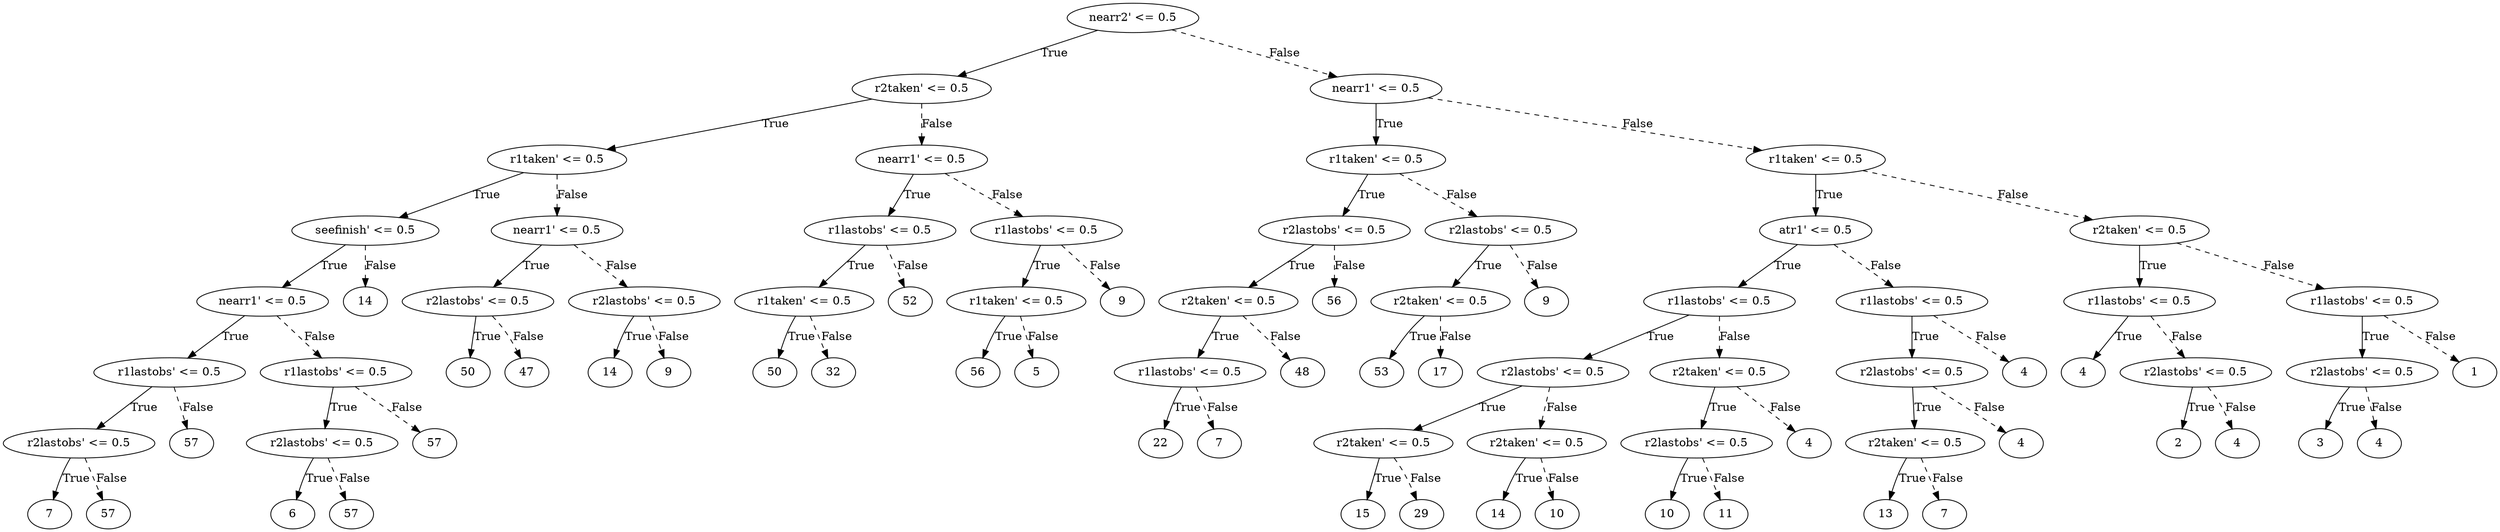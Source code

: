 digraph {
0 [label="nearr2' <= 0.5"];
1 [label="r2taken' <= 0.5"];
2 [label="r1taken' <= 0.5"];
3 [label="seefinish' <= 0.5"];
4 [label="nearr1' <= 0.5"];
5 [label="r1lastobs' <= 0.5"];
6 [label="r2lastobs' <= 0.5"];
7 [label="7"];
6 -> 7 [label="True"];
8 [label="57"];
6 -> 8 [style="dashed", label="False"];
5 -> 6 [label="True"];
9 [label="57"];
5 -> 9 [style="dashed", label="False"];
4 -> 5 [label="True"];
10 [label="r1lastobs' <= 0.5"];
11 [label="r2lastobs' <= 0.5"];
12 [label="6"];
11 -> 12 [label="True"];
13 [label="57"];
11 -> 13 [style="dashed", label="False"];
10 -> 11 [label="True"];
14 [label="57"];
10 -> 14 [style="dashed", label="False"];
4 -> 10 [style="dashed", label="False"];
3 -> 4 [label="True"];
15 [label="14"];
3 -> 15 [style="dashed", label="False"];
2 -> 3 [label="True"];
16 [label="nearr1' <= 0.5"];
17 [label="r2lastobs' <= 0.5"];
18 [label="50"];
17 -> 18 [label="True"];
19 [label="47"];
17 -> 19 [style="dashed", label="False"];
16 -> 17 [label="True"];
20 [label="r2lastobs' <= 0.5"];
21 [label="14"];
20 -> 21 [label="True"];
22 [label="9"];
20 -> 22 [style="dashed", label="False"];
16 -> 20 [style="dashed", label="False"];
2 -> 16 [style="dashed", label="False"];
1 -> 2 [label="True"];
23 [label="nearr1' <= 0.5"];
24 [label="r1lastobs' <= 0.5"];
25 [label="r1taken' <= 0.5"];
26 [label="50"];
25 -> 26 [label="True"];
27 [label="32"];
25 -> 27 [style="dashed", label="False"];
24 -> 25 [label="True"];
28 [label="52"];
24 -> 28 [style="dashed", label="False"];
23 -> 24 [label="True"];
29 [label="r1lastobs' <= 0.5"];
30 [label="r1taken' <= 0.5"];
31 [label="56"];
30 -> 31 [label="True"];
32 [label="5"];
30 -> 32 [style="dashed", label="False"];
29 -> 30 [label="True"];
33 [label="9"];
29 -> 33 [style="dashed", label="False"];
23 -> 29 [style="dashed", label="False"];
1 -> 23 [style="dashed", label="False"];
0 -> 1 [label="True"];
34 [label="nearr1' <= 0.5"];
35 [label="r1taken' <= 0.5"];
36 [label="r2lastobs' <= 0.5"];
37 [label="r2taken' <= 0.5"];
38 [label="r1lastobs' <= 0.5"];
39 [label="22"];
38 -> 39 [label="True"];
40 [label="7"];
38 -> 40 [style="dashed", label="False"];
37 -> 38 [label="True"];
41 [label="48"];
37 -> 41 [style="dashed", label="False"];
36 -> 37 [label="True"];
42 [label="56"];
36 -> 42 [style="dashed", label="False"];
35 -> 36 [label="True"];
43 [label="r2lastobs' <= 0.5"];
44 [label="r2taken' <= 0.5"];
45 [label="53"];
44 -> 45 [label="True"];
46 [label="17"];
44 -> 46 [style="dashed", label="False"];
43 -> 44 [label="True"];
47 [label="9"];
43 -> 47 [style="dashed", label="False"];
35 -> 43 [style="dashed", label="False"];
34 -> 35 [label="True"];
48 [label="r1taken' <= 0.5"];
49 [label="atr1' <= 0.5"];
50 [label="r1lastobs' <= 0.5"];
51 [label="r2lastobs' <= 0.5"];
52 [label="r2taken' <= 0.5"];
53 [label="15"];
52 -> 53 [label="True"];
54 [label="29"];
52 -> 54 [style="dashed", label="False"];
51 -> 52 [label="True"];
55 [label="r2taken' <= 0.5"];
56 [label="14"];
55 -> 56 [label="True"];
57 [label="10"];
55 -> 57 [style="dashed", label="False"];
51 -> 55 [style="dashed", label="False"];
50 -> 51 [label="True"];
58 [label="r2taken' <= 0.5"];
59 [label="r2lastobs' <= 0.5"];
60 [label="10"];
59 -> 60 [label="True"];
61 [label="11"];
59 -> 61 [style="dashed", label="False"];
58 -> 59 [label="True"];
62 [label="4"];
58 -> 62 [style="dashed", label="False"];
50 -> 58 [style="dashed", label="False"];
49 -> 50 [label="True"];
63 [label="r1lastobs' <= 0.5"];
64 [label="r2lastobs' <= 0.5"];
65 [label="r2taken' <= 0.5"];
66 [label="13"];
65 -> 66 [label="True"];
67 [label="7"];
65 -> 67 [style="dashed", label="False"];
64 -> 65 [label="True"];
68 [label="4"];
64 -> 68 [style="dashed", label="False"];
63 -> 64 [label="True"];
69 [label="4"];
63 -> 69 [style="dashed", label="False"];
49 -> 63 [style="dashed", label="False"];
48 -> 49 [label="True"];
70 [label="r2taken' <= 0.5"];
71 [label="r1lastobs' <= 0.5"];
72 [label="4"];
71 -> 72 [label="True"];
73 [label="r2lastobs' <= 0.5"];
74 [label="2"];
73 -> 74 [label="True"];
75 [label="4"];
73 -> 75 [style="dashed", label="False"];
71 -> 73 [style="dashed", label="False"];
70 -> 71 [label="True"];
76 [label="r1lastobs' <= 0.5"];
77 [label="r2lastobs' <= 0.5"];
78 [label="3"];
77 -> 78 [label="True"];
79 [label="4"];
77 -> 79 [style="dashed", label="False"];
76 -> 77 [label="True"];
80 [label="1"];
76 -> 80 [style="dashed", label="False"];
70 -> 76 [style="dashed", label="False"];
48 -> 70 [style="dashed", label="False"];
34 -> 48 [style="dashed", label="False"];
0 -> 34 [style="dashed", label="False"];

}